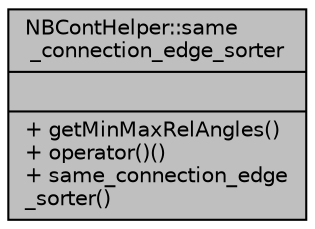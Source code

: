 digraph "NBContHelper::same_connection_edge_sorter"
{
  edge [fontname="Helvetica",fontsize="10",labelfontname="Helvetica",labelfontsize="10"];
  node [fontname="Helvetica",fontsize="10",shape=record];
  Node1 [label="{NBContHelper::same\l_connection_edge_sorter\n||+ getMinMaxRelAngles()\l+ operator()()\l+ same_connection_edge\l_sorter()\l}",height=0.2,width=0.4,color="black", fillcolor="grey75", style="filled", fontcolor="black"];
}
